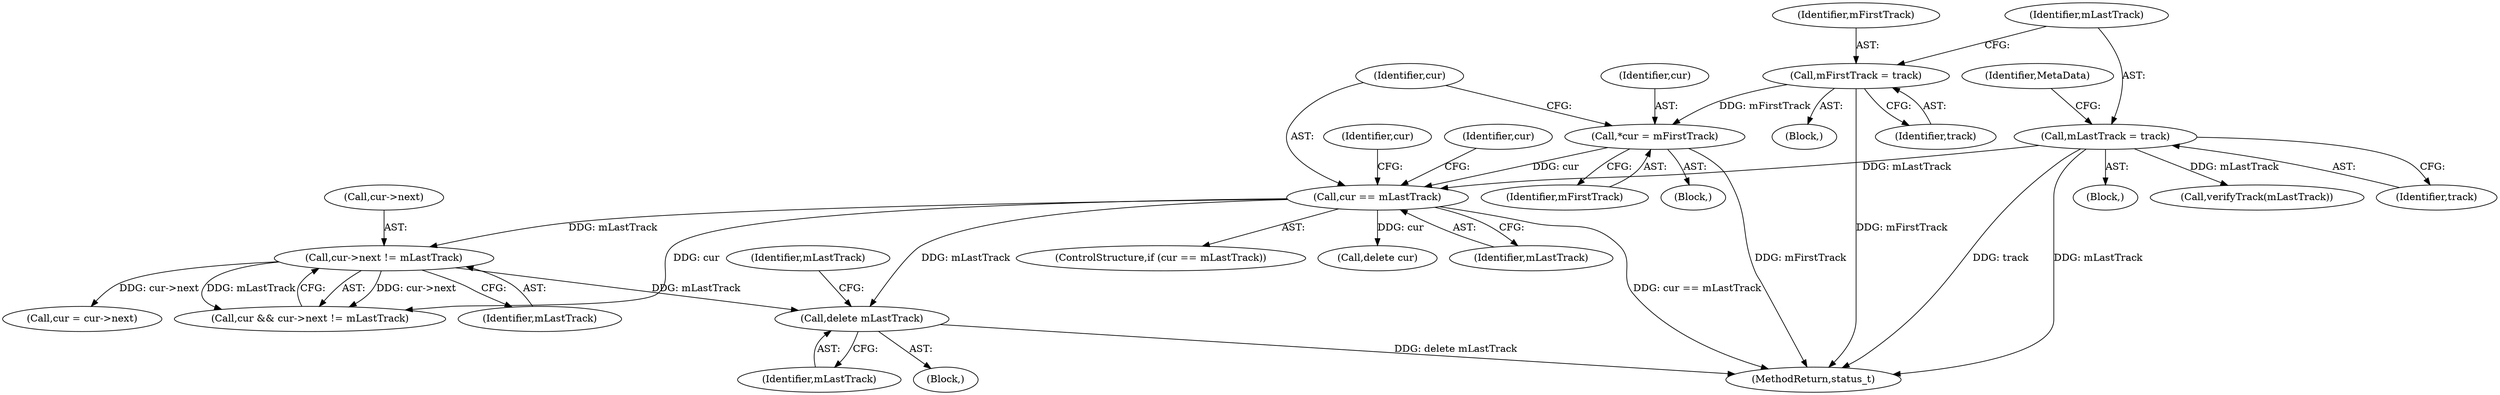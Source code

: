 digraph "0_Android_463a6f807e187828442949d1924e143cf07778c6@API" {
"1000552" [label="(Call,delete mLastTrack)"];
"1000536" [label="(Call,cur->next != mLastTrack)"];
"1000520" [label="(Call,cur == mLastTrack)"];
"1000516" [label="(Call,*cur = mFirstTrack)"];
"1000442" [label="(Call,mFirstTrack = track)"];
"1000445" [label="(Call,mLastTrack = track)"];
"1000518" [label="(Identifier,mFirstTrack)"];
"1000520" [label="(Call,cur == mLastTrack)"];
"1000422" [label="(Block,)"];
"1000532" [label="(Block,)"];
"1000448" [label="(Identifier,MetaData)"];
"1000562" [label="(Call,verifyTrack(mLastTrack))"];
"1000552" [label="(Call,delete mLastTrack)"];
"1000542" [label="(Call,cur = cur->next)"];
"1000447" [label="(Identifier,track)"];
"1000517" [label="(Identifier,cur)"];
"1000555" [label="(Identifier,mLastTrack)"];
"1000444" [label="(Identifier,track)"];
"1000525" [label="(Identifier,cur)"];
"1000516" [label="(Call,*cur = mFirstTrack)"];
"1000535" [label="(Identifier,cur)"];
"1000514" [label="(Block,)"];
"1000536" [label="(Call,cur->next != mLastTrack)"];
"1000553" [label="(Identifier,mLastTrack)"];
"1000445" [label="(Call,mLastTrack = track)"];
"1000443" [label="(Identifier,mFirstTrack)"];
"1000519" [label="(ControlStructure,if (cur == mLastTrack))"];
"1000537" [label="(Call,cur->next)"];
"1000442" [label="(Call,mFirstTrack = track)"];
"1000534" [label="(Call,cur && cur->next != mLastTrack)"];
"1002918" [label="(MethodReturn,status_t)"];
"1000446" [label="(Identifier,mLastTrack)"];
"1000540" [label="(Identifier,mLastTrack)"];
"1000521" [label="(Identifier,cur)"];
"1000441" [label="(Block,)"];
"1000524" [label="(Call,delete cur)"];
"1000522" [label="(Identifier,mLastTrack)"];
"1000552" -> "1000532"  [label="AST: "];
"1000552" -> "1000553"  [label="CFG: "];
"1000553" -> "1000552"  [label="AST: "];
"1000555" -> "1000552"  [label="CFG: "];
"1000552" -> "1002918"  [label="DDG: delete mLastTrack"];
"1000536" -> "1000552"  [label="DDG: mLastTrack"];
"1000520" -> "1000552"  [label="DDG: mLastTrack"];
"1000536" -> "1000534"  [label="AST: "];
"1000536" -> "1000540"  [label="CFG: "];
"1000537" -> "1000536"  [label="AST: "];
"1000540" -> "1000536"  [label="AST: "];
"1000534" -> "1000536"  [label="CFG: "];
"1000536" -> "1000534"  [label="DDG: cur->next"];
"1000536" -> "1000534"  [label="DDG: mLastTrack"];
"1000520" -> "1000536"  [label="DDG: mLastTrack"];
"1000536" -> "1000542"  [label="DDG: cur->next"];
"1000520" -> "1000519"  [label="AST: "];
"1000520" -> "1000522"  [label="CFG: "];
"1000521" -> "1000520"  [label="AST: "];
"1000522" -> "1000520"  [label="AST: "];
"1000525" -> "1000520"  [label="CFG: "];
"1000535" -> "1000520"  [label="CFG: "];
"1000520" -> "1002918"  [label="DDG: cur == mLastTrack"];
"1000516" -> "1000520"  [label="DDG: cur"];
"1000445" -> "1000520"  [label="DDG: mLastTrack"];
"1000520" -> "1000524"  [label="DDG: cur"];
"1000520" -> "1000534"  [label="DDG: cur"];
"1000516" -> "1000514"  [label="AST: "];
"1000516" -> "1000518"  [label="CFG: "];
"1000517" -> "1000516"  [label="AST: "];
"1000518" -> "1000516"  [label="AST: "];
"1000521" -> "1000516"  [label="CFG: "];
"1000516" -> "1002918"  [label="DDG: mFirstTrack"];
"1000442" -> "1000516"  [label="DDG: mFirstTrack"];
"1000442" -> "1000441"  [label="AST: "];
"1000442" -> "1000444"  [label="CFG: "];
"1000443" -> "1000442"  [label="AST: "];
"1000444" -> "1000442"  [label="AST: "];
"1000446" -> "1000442"  [label="CFG: "];
"1000442" -> "1002918"  [label="DDG: mFirstTrack"];
"1000445" -> "1000422"  [label="AST: "];
"1000445" -> "1000447"  [label="CFG: "];
"1000446" -> "1000445"  [label="AST: "];
"1000447" -> "1000445"  [label="AST: "];
"1000448" -> "1000445"  [label="CFG: "];
"1000445" -> "1002918"  [label="DDG: mLastTrack"];
"1000445" -> "1002918"  [label="DDG: track"];
"1000445" -> "1000562"  [label="DDG: mLastTrack"];
}
